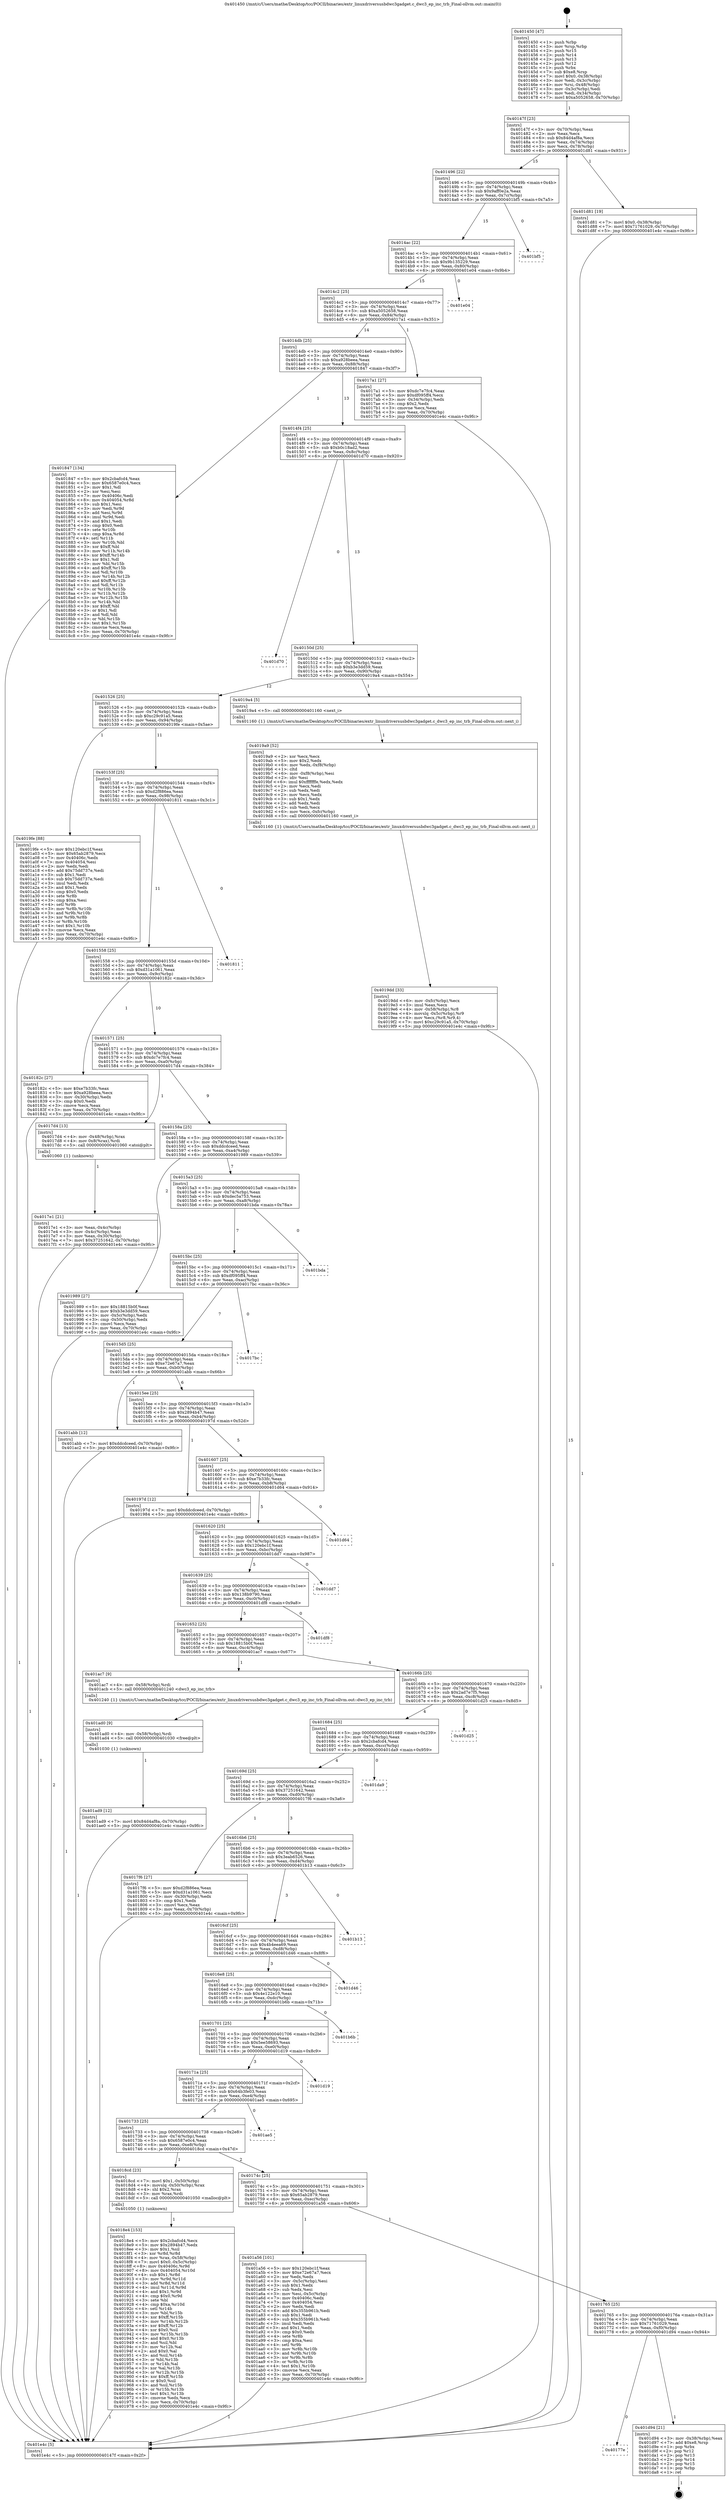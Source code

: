 digraph "0x401450" {
  label = "0x401450 (/mnt/c/Users/mathe/Desktop/tcc/POCII/binaries/extr_linuxdriversusbdwc3gadget.c_dwc3_ep_inc_trb_Final-ollvm.out::main(0))"
  labelloc = "t"
  node[shape=record]

  Entry [label="",width=0.3,height=0.3,shape=circle,fillcolor=black,style=filled]
  "0x40147f" [label="{
     0x40147f [23]\l
     | [instrs]\l
     &nbsp;&nbsp;0x40147f \<+3\>: mov -0x70(%rbp),%eax\l
     &nbsp;&nbsp;0x401482 \<+2\>: mov %eax,%ecx\l
     &nbsp;&nbsp;0x401484 \<+6\>: sub $0x84d4af8a,%ecx\l
     &nbsp;&nbsp;0x40148a \<+3\>: mov %eax,-0x74(%rbp)\l
     &nbsp;&nbsp;0x40148d \<+3\>: mov %ecx,-0x78(%rbp)\l
     &nbsp;&nbsp;0x401490 \<+6\>: je 0000000000401d81 \<main+0x931\>\l
  }"]
  "0x401d81" [label="{
     0x401d81 [19]\l
     | [instrs]\l
     &nbsp;&nbsp;0x401d81 \<+7\>: movl $0x0,-0x38(%rbp)\l
     &nbsp;&nbsp;0x401d88 \<+7\>: movl $0x71761029,-0x70(%rbp)\l
     &nbsp;&nbsp;0x401d8f \<+5\>: jmp 0000000000401e4c \<main+0x9fc\>\l
  }"]
  "0x401496" [label="{
     0x401496 [22]\l
     | [instrs]\l
     &nbsp;&nbsp;0x401496 \<+5\>: jmp 000000000040149b \<main+0x4b\>\l
     &nbsp;&nbsp;0x40149b \<+3\>: mov -0x74(%rbp),%eax\l
     &nbsp;&nbsp;0x40149e \<+5\>: sub $0x9aff0e2a,%eax\l
     &nbsp;&nbsp;0x4014a3 \<+3\>: mov %eax,-0x7c(%rbp)\l
     &nbsp;&nbsp;0x4014a6 \<+6\>: je 0000000000401bf5 \<main+0x7a5\>\l
  }"]
  Exit [label="",width=0.3,height=0.3,shape=circle,fillcolor=black,style=filled,peripheries=2]
  "0x401bf5" [label="{
     0x401bf5\l
  }", style=dashed]
  "0x4014ac" [label="{
     0x4014ac [22]\l
     | [instrs]\l
     &nbsp;&nbsp;0x4014ac \<+5\>: jmp 00000000004014b1 \<main+0x61\>\l
     &nbsp;&nbsp;0x4014b1 \<+3\>: mov -0x74(%rbp),%eax\l
     &nbsp;&nbsp;0x4014b4 \<+5\>: sub $0x9b135229,%eax\l
     &nbsp;&nbsp;0x4014b9 \<+3\>: mov %eax,-0x80(%rbp)\l
     &nbsp;&nbsp;0x4014bc \<+6\>: je 0000000000401e04 \<main+0x9b4\>\l
  }"]
  "0x40177e" [label="{
     0x40177e\l
  }", style=dashed]
  "0x401e04" [label="{
     0x401e04\l
  }", style=dashed]
  "0x4014c2" [label="{
     0x4014c2 [25]\l
     | [instrs]\l
     &nbsp;&nbsp;0x4014c2 \<+5\>: jmp 00000000004014c7 \<main+0x77\>\l
     &nbsp;&nbsp;0x4014c7 \<+3\>: mov -0x74(%rbp),%eax\l
     &nbsp;&nbsp;0x4014ca \<+5\>: sub $0xa5052658,%eax\l
     &nbsp;&nbsp;0x4014cf \<+6\>: mov %eax,-0x84(%rbp)\l
     &nbsp;&nbsp;0x4014d5 \<+6\>: je 00000000004017a1 \<main+0x351\>\l
  }"]
  "0x401d94" [label="{
     0x401d94 [21]\l
     | [instrs]\l
     &nbsp;&nbsp;0x401d94 \<+3\>: mov -0x38(%rbp),%eax\l
     &nbsp;&nbsp;0x401d97 \<+7\>: add $0xe8,%rsp\l
     &nbsp;&nbsp;0x401d9e \<+1\>: pop %rbx\l
     &nbsp;&nbsp;0x401d9f \<+2\>: pop %r12\l
     &nbsp;&nbsp;0x401da1 \<+2\>: pop %r13\l
     &nbsp;&nbsp;0x401da3 \<+2\>: pop %r14\l
     &nbsp;&nbsp;0x401da5 \<+2\>: pop %r15\l
     &nbsp;&nbsp;0x401da7 \<+1\>: pop %rbp\l
     &nbsp;&nbsp;0x401da8 \<+1\>: ret\l
  }"]
  "0x4017a1" [label="{
     0x4017a1 [27]\l
     | [instrs]\l
     &nbsp;&nbsp;0x4017a1 \<+5\>: mov $0xdc7e7fc4,%eax\l
     &nbsp;&nbsp;0x4017a6 \<+5\>: mov $0xdf095ff4,%ecx\l
     &nbsp;&nbsp;0x4017ab \<+3\>: mov -0x34(%rbp),%edx\l
     &nbsp;&nbsp;0x4017ae \<+3\>: cmp $0x2,%edx\l
     &nbsp;&nbsp;0x4017b1 \<+3\>: cmovne %ecx,%eax\l
     &nbsp;&nbsp;0x4017b4 \<+3\>: mov %eax,-0x70(%rbp)\l
     &nbsp;&nbsp;0x4017b7 \<+5\>: jmp 0000000000401e4c \<main+0x9fc\>\l
  }"]
  "0x4014db" [label="{
     0x4014db [25]\l
     | [instrs]\l
     &nbsp;&nbsp;0x4014db \<+5\>: jmp 00000000004014e0 \<main+0x90\>\l
     &nbsp;&nbsp;0x4014e0 \<+3\>: mov -0x74(%rbp),%eax\l
     &nbsp;&nbsp;0x4014e3 \<+5\>: sub $0xa928beea,%eax\l
     &nbsp;&nbsp;0x4014e8 \<+6\>: mov %eax,-0x88(%rbp)\l
     &nbsp;&nbsp;0x4014ee \<+6\>: je 0000000000401847 \<main+0x3f7\>\l
  }"]
  "0x401e4c" [label="{
     0x401e4c [5]\l
     | [instrs]\l
     &nbsp;&nbsp;0x401e4c \<+5\>: jmp 000000000040147f \<main+0x2f\>\l
  }"]
  "0x401450" [label="{
     0x401450 [47]\l
     | [instrs]\l
     &nbsp;&nbsp;0x401450 \<+1\>: push %rbp\l
     &nbsp;&nbsp;0x401451 \<+3\>: mov %rsp,%rbp\l
     &nbsp;&nbsp;0x401454 \<+2\>: push %r15\l
     &nbsp;&nbsp;0x401456 \<+2\>: push %r14\l
     &nbsp;&nbsp;0x401458 \<+2\>: push %r13\l
     &nbsp;&nbsp;0x40145a \<+2\>: push %r12\l
     &nbsp;&nbsp;0x40145c \<+1\>: push %rbx\l
     &nbsp;&nbsp;0x40145d \<+7\>: sub $0xe8,%rsp\l
     &nbsp;&nbsp;0x401464 \<+7\>: movl $0x0,-0x38(%rbp)\l
     &nbsp;&nbsp;0x40146b \<+3\>: mov %edi,-0x3c(%rbp)\l
     &nbsp;&nbsp;0x40146e \<+4\>: mov %rsi,-0x48(%rbp)\l
     &nbsp;&nbsp;0x401472 \<+3\>: mov -0x3c(%rbp),%edi\l
     &nbsp;&nbsp;0x401475 \<+3\>: mov %edi,-0x34(%rbp)\l
     &nbsp;&nbsp;0x401478 \<+7\>: movl $0xa5052658,-0x70(%rbp)\l
  }"]
  "0x401ad9" [label="{
     0x401ad9 [12]\l
     | [instrs]\l
     &nbsp;&nbsp;0x401ad9 \<+7\>: movl $0x84d4af8a,-0x70(%rbp)\l
     &nbsp;&nbsp;0x401ae0 \<+5\>: jmp 0000000000401e4c \<main+0x9fc\>\l
  }"]
  "0x401847" [label="{
     0x401847 [134]\l
     | [instrs]\l
     &nbsp;&nbsp;0x401847 \<+5\>: mov $0x2cbafcd4,%eax\l
     &nbsp;&nbsp;0x40184c \<+5\>: mov $0x6587e0c4,%ecx\l
     &nbsp;&nbsp;0x401851 \<+2\>: mov $0x1,%dl\l
     &nbsp;&nbsp;0x401853 \<+2\>: xor %esi,%esi\l
     &nbsp;&nbsp;0x401855 \<+7\>: mov 0x40406c,%edi\l
     &nbsp;&nbsp;0x40185c \<+8\>: mov 0x404054,%r8d\l
     &nbsp;&nbsp;0x401864 \<+3\>: sub $0x1,%esi\l
     &nbsp;&nbsp;0x401867 \<+3\>: mov %edi,%r9d\l
     &nbsp;&nbsp;0x40186a \<+3\>: add %esi,%r9d\l
     &nbsp;&nbsp;0x40186d \<+4\>: imul %r9d,%edi\l
     &nbsp;&nbsp;0x401871 \<+3\>: and $0x1,%edi\l
     &nbsp;&nbsp;0x401874 \<+3\>: cmp $0x0,%edi\l
     &nbsp;&nbsp;0x401877 \<+4\>: sete %r10b\l
     &nbsp;&nbsp;0x40187b \<+4\>: cmp $0xa,%r8d\l
     &nbsp;&nbsp;0x40187f \<+4\>: setl %r11b\l
     &nbsp;&nbsp;0x401883 \<+3\>: mov %r10b,%bl\l
     &nbsp;&nbsp;0x401886 \<+3\>: xor $0xff,%bl\l
     &nbsp;&nbsp;0x401889 \<+3\>: mov %r11b,%r14b\l
     &nbsp;&nbsp;0x40188c \<+4\>: xor $0xff,%r14b\l
     &nbsp;&nbsp;0x401890 \<+3\>: xor $0x1,%dl\l
     &nbsp;&nbsp;0x401893 \<+3\>: mov %bl,%r15b\l
     &nbsp;&nbsp;0x401896 \<+4\>: and $0xff,%r15b\l
     &nbsp;&nbsp;0x40189a \<+3\>: and %dl,%r10b\l
     &nbsp;&nbsp;0x40189d \<+3\>: mov %r14b,%r12b\l
     &nbsp;&nbsp;0x4018a0 \<+4\>: and $0xff,%r12b\l
     &nbsp;&nbsp;0x4018a4 \<+3\>: and %dl,%r11b\l
     &nbsp;&nbsp;0x4018a7 \<+3\>: or %r10b,%r15b\l
     &nbsp;&nbsp;0x4018aa \<+3\>: or %r11b,%r12b\l
     &nbsp;&nbsp;0x4018ad \<+3\>: xor %r12b,%r15b\l
     &nbsp;&nbsp;0x4018b0 \<+3\>: or %r14b,%bl\l
     &nbsp;&nbsp;0x4018b3 \<+3\>: xor $0xff,%bl\l
     &nbsp;&nbsp;0x4018b6 \<+3\>: or $0x1,%dl\l
     &nbsp;&nbsp;0x4018b9 \<+2\>: and %dl,%bl\l
     &nbsp;&nbsp;0x4018bb \<+3\>: or %bl,%r15b\l
     &nbsp;&nbsp;0x4018be \<+4\>: test $0x1,%r15b\l
     &nbsp;&nbsp;0x4018c2 \<+3\>: cmovne %ecx,%eax\l
     &nbsp;&nbsp;0x4018c5 \<+3\>: mov %eax,-0x70(%rbp)\l
     &nbsp;&nbsp;0x4018c8 \<+5\>: jmp 0000000000401e4c \<main+0x9fc\>\l
  }"]
  "0x4014f4" [label="{
     0x4014f4 [25]\l
     | [instrs]\l
     &nbsp;&nbsp;0x4014f4 \<+5\>: jmp 00000000004014f9 \<main+0xa9\>\l
     &nbsp;&nbsp;0x4014f9 \<+3\>: mov -0x74(%rbp),%eax\l
     &nbsp;&nbsp;0x4014fc \<+5\>: sub $0xb0c18ad2,%eax\l
     &nbsp;&nbsp;0x401501 \<+6\>: mov %eax,-0x8c(%rbp)\l
     &nbsp;&nbsp;0x401507 \<+6\>: je 0000000000401d70 \<main+0x920\>\l
  }"]
  "0x401ad0" [label="{
     0x401ad0 [9]\l
     | [instrs]\l
     &nbsp;&nbsp;0x401ad0 \<+4\>: mov -0x58(%rbp),%rdi\l
     &nbsp;&nbsp;0x401ad4 \<+5\>: call 0000000000401030 \<free@plt\>\l
     | [calls]\l
     &nbsp;&nbsp;0x401030 \{1\} (unknown)\l
  }"]
  "0x401d70" [label="{
     0x401d70\l
  }", style=dashed]
  "0x40150d" [label="{
     0x40150d [25]\l
     | [instrs]\l
     &nbsp;&nbsp;0x40150d \<+5\>: jmp 0000000000401512 \<main+0xc2\>\l
     &nbsp;&nbsp;0x401512 \<+3\>: mov -0x74(%rbp),%eax\l
     &nbsp;&nbsp;0x401515 \<+5\>: sub $0xb3e3dd59,%eax\l
     &nbsp;&nbsp;0x40151a \<+6\>: mov %eax,-0x90(%rbp)\l
     &nbsp;&nbsp;0x401520 \<+6\>: je 00000000004019a4 \<main+0x554\>\l
  }"]
  "0x401765" [label="{
     0x401765 [25]\l
     | [instrs]\l
     &nbsp;&nbsp;0x401765 \<+5\>: jmp 000000000040176a \<main+0x31a\>\l
     &nbsp;&nbsp;0x40176a \<+3\>: mov -0x74(%rbp),%eax\l
     &nbsp;&nbsp;0x40176d \<+5\>: sub $0x71761029,%eax\l
     &nbsp;&nbsp;0x401772 \<+6\>: mov %eax,-0xf0(%rbp)\l
     &nbsp;&nbsp;0x401778 \<+6\>: je 0000000000401d94 \<main+0x944\>\l
  }"]
  "0x4019a4" [label="{
     0x4019a4 [5]\l
     | [instrs]\l
     &nbsp;&nbsp;0x4019a4 \<+5\>: call 0000000000401160 \<next_i\>\l
     | [calls]\l
     &nbsp;&nbsp;0x401160 \{1\} (/mnt/c/Users/mathe/Desktop/tcc/POCII/binaries/extr_linuxdriversusbdwc3gadget.c_dwc3_ep_inc_trb_Final-ollvm.out::next_i)\l
  }"]
  "0x401526" [label="{
     0x401526 [25]\l
     | [instrs]\l
     &nbsp;&nbsp;0x401526 \<+5\>: jmp 000000000040152b \<main+0xdb\>\l
     &nbsp;&nbsp;0x40152b \<+3\>: mov -0x74(%rbp),%eax\l
     &nbsp;&nbsp;0x40152e \<+5\>: sub $0xc29c91a5,%eax\l
     &nbsp;&nbsp;0x401533 \<+6\>: mov %eax,-0x94(%rbp)\l
     &nbsp;&nbsp;0x401539 \<+6\>: je 00000000004019fe \<main+0x5ae\>\l
  }"]
  "0x401a56" [label="{
     0x401a56 [101]\l
     | [instrs]\l
     &nbsp;&nbsp;0x401a56 \<+5\>: mov $0x120ebc1f,%eax\l
     &nbsp;&nbsp;0x401a5b \<+5\>: mov $0xe72e67a7,%ecx\l
     &nbsp;&nbsp;0x401a60 \<+2\>: xor %edx,%edx\l
     &nbsp;&nbsp;0x401a62 \<+3\>: mov -0x5c(%rbp),%esi\l
     &nbsp;&nbsp;0x401a65 \<+3\>: sub $0x1,%edx\l
     &nbsp;&nbsp;0x401a68 \<+2\>: sub %edx,%esi\l
     &nbsp;&nbsp;0x401a6a \<+3\>: mov %esi,-0x5c(%rbp)\l
     &nbsp;&nbsp;0x401a6d \<+7\>: mov 0x40406c,%edx\l
     &nbsp;&nbsp;0x401a74 \<+7\>: mov 0x404054,%esi\l
     &nbsp;&nbsp;0x401a7b \<+2\>: mov %edx,%edi\l
     &nbsp;&nbsp;0x401a7d \<+6\>: add $0x355b961b,%edi\l
     &nbsp;&nbsp;0x401a83 \<+3\>: sub $0x1,%edi\l
     &nbsp;&nbsp;0x401a86 \<+6\>: sub $0x355b961b,%edi\l
     &nbsp;&nbsp;0x401a8c \<+3\>: imul %edi,%edx\l
     &nbsp;&nbsp;0x401a8f \<+3\>: and $0x1,%edx\l
     &nbsp;&nbsp;0x401a92 \<+3\>: cmp $0x0,%edx\l
     &nbsp;&nbsp;0x401a95 \<+4\>: sete %r8b\l
     &nbsp;&nbsp;0x401a99 \<+3\>: cmp $0xa,%esi\l
     &nbsp;&nbsp;0x401a9c \<+4\>: setl %r9b\l
     &nbsp;&nbsp;0x401aa0 \<+3\>: mov %r8b,%r10b\l
     &nbsp;&nbsp;0x401aa3 \<+3\>: and %r9b,%r10b\l
     &nbsp;&nbsp;0x401aa6 \<+3\>: xor %r9b,%r8b\l
     &nbsp;&nbsp;0x401aa9 \<+3\>: or %r8b,%r10b\l
     &nbsp;&nbsp;0x401aac \<+4\>: test $0x1,%r10b\l
     &nbsp;&nbsp;0x401ab0 \<+3\>: cmovne %ecx,%eax\l
     &nbsp;&nbsp;0x401ab3 \<+3\>: mov %eax,-0x70(%rbp)\l
     &nbsp;&nbsp;0x401ab6 \<+5\>: jmp 0000000000401e4c \<main+0x9fc\>\l
  }"]
  "0x4019fe" [label="{
     0x4019fe [88]\l
     | [instrs]\l
     &nbsp;&nbsp;0x4019fe \<+5\>: mov $0x120ebc1f,%eax\l
     &nbsp;&nbsp;0x401a03 \<+5\>: mov $0x65ab2879,%ecx\l
     &nbsp;&nbsp;0x401a08 \<+7\>: mov 0x40406c,%edx\l
     &nbsp;&nbsp;0x401a0f \<+7\>: mov 0x404054,%esi\l
     &nbsp;&nbsp;0x401a16 \<+2\>: mov %edx,%edi\l
     &nbsp;&nbsp;0x401a18 \<+6\>: add $0x75dd737e,%edi\l
     &nbsp;&nbsp;0x401a1e \<+3\>: sub $0x1,%edi\l
     &nbsp;&nbsp;0x401a21 \<+6\>: sub $0x75dd737e,%edi\l
     &nbsp;&nbsp;0x401a27 \<+3\>: imul %edi,%edx\l
     &nbsp;&nbsp;0x401a2a \<+3\>: and $0x1,%edx\l
     &nbsp;&nbsp;0x401a2d \<+3\>: cmp $0x0,%edx\l
     &nbsp;&nbsp;0x401a30 \<+4\>: sete %r8b\l
     &nbsp;&nbsp;0x401a34 \<+3\>: cmp $0xa,%esi\l
     &nbsp;&nbsp;0x401a37 \<+4\>: setl %r9b\l
     &nbsp;&nbsp;0x401a3b \<+3\>: mov %r8b,%r10b\l
     &nbsp;&nbsp;0x401a3e \<+3\>: and %r9b,%r10b\l
     &nbsp;&nbsp;0x401a41 \<+3\>: xor %r9b,%r8b\l
     &nbsp;&nbsp;0x401a44 \<+3\>: or %r8b,%r10b\l
     &nbsp;&nbsp;0x401a47 \<+4\>: test $0x1,%r10b\l
     &nbsp;&nbsp;0x401a4b \<+3\>: cmovne %ecx,%eax\l
     &nbsp;&nbsp;0x401a4e \<+3\>: mov %eax,-0x70(%rbp)\l
     &nbsp;&nbsp;0x401a51 \<+5\>: jmp 0000000000401e4c \<main+0x9fc\>\l
  }"]
  "0x40153f" [label="{
     0x40153f [25]\l
     | [instrs]\l
     &nbsp;&nbsp;0x40153f \<+5\>: jmp 0000000000401544 \<main+0xf4\>\l
     &nbsp;&nbsp;0x401544 \<+3\>: mov -0x74(%rbp),%eax\l
     &nbsp;&nbsp;0x401547 \<+5\>: sub $0xd2f886ea,%eax\l
     &nbsp;&nbsp;0x40154c \<+6\>: mov %eax,-0x98(%rbp)\l
     &nbsp;&nbsp;0x401552 \<+6\>: je 0000000000401811 \<main+0x3c1\>\l
  }"]
  "0x4019dd" [label="{
     0x4019dd [33]\l
     | [instrs]\l
     &nbsp;&nbsp;0x4019dd \<+6\>: mov -0xfc(%rbp),%ecx\l
     &nbsp;&nbsp;0x4019e3 \<+3\>: imul %eax,%ecx\l
     &nbsp;&nbsp;0x4019e6 \<+4\>: mov -0x58(%rbp),%r8\l
     &nbsp;&nbsp;0x4019ea \<+4\>: movslq -0x5c(%rbp),%r9\l
     &nbsp;&nbsp;0x4019ee \<+4\>: mov %ecx,(%r8,%r9,4)\l
     &nbsp;&nbsp;0x4019f2 \<+7\>: movl $0xc29c91a5,-0x70(%rbp)\l
     &nbsp;&nbsp;0x4019f9 \<+5\>: jmp 0000000000401e4c \<main+0x9fc\>\l
  }"]
  "0x401811" [label="{
     0x401811\l
  }", style=dashed]
  "0x401558" [label="{
     0x401558 [25]\l
     | [instrs]\l
     &nbsp;&nbsp;0x401558 \<+5\>: jmp 000000000040155d \<main+0x10d\>\l
     &nbsp;&nbsp;0x40155d \<+3\>: mov -0x74(%rbp),%eax\l
     &nbsp;&nbsp;0x401560 \<+5\>: sub $0xd31a1061,%eax\l
     &nbsp;&nbsp;0x401565 \<+6\>: mov %eax,-0x9c(%rbp)\l
     &nbsp;&nbsp;0x40156b \<+6\>: je 000000000040182c \<main+0x3dc\>\l
  }"]
  "0x4019a9" [label="{
     0x4019a9 [52]\l
     | [instrs]\l
     &nbsp;&nbsp;0x4019a9 \<+2\>: xor %ecx,%ecx\l
     &nbsp;&nbsp;0x4019ab \<+5\>: mov $0x2,%edx\l
     &nbsp;&nbsp;0x4019b0 \<+6\>: mov %edx,-0xf8(%rbp)\l
     &nbsp;&nbsp;0x4019b6 \<+1\>: cltd\l
     &nbsp;&nbsp;0x4019b7 \<+6\>: mov -0xf8(%rbp),%esi\l
     &nbsp;&nbsp;0x4019bd \<+2\>: idiv %esi\l
     &nbsp;&nbsp;0x4019bf \<+6\>: imul $0xfffffffe,%edx,%edx\l
     &nbsp;&nbsp;0x4019c5 \<+2\>: mov %ecx,%edi\l
     &nbsp;&nbsp;0x4019c7 \<+2\>: sub %edx,%edi\l
     &nbsp;&nbsp;0x4019c9 \<+2\>: mov %ecx,%edx\l
     &nbsp;&nbsp;0x4019cb \<+3\>: sub $0x1,%edx\l
     &nbsp;&nbsp;0x4019ce \<+2\>: add %edx,%edi\l
     &nbsp;&nbsp;0x4019d0 \<+2\>: sub %edi,%ecx\l
     &nbsp;&nbsp;0x4019d2 \<+6\>: mov %ecx,-0xfc(%rbp)\l
     &nbsp;&nbsp;0x4019d8 \<+5\>: call 0000000000401160 \<next_i\>\l
     | [calls]\l
     &nbsp;&nbsp;0x401160 \{1\} (/mnt/c/Users/mathe/Desktop/tcc/POCII/binaries/extr_linuxdriversusbdwc3gadget.c_dwc3_ep_inc_trb_Final-ollvm.out::next_i)\l
  }"]
  "0x40182c" [label="{
     0x40182c [27]\l
     | [instrs]\l
     &nbsp;&nbsp;0x40182c \<+5\>: mov $0xe7b33fc,%eax\l
     &nbsp;&nbsp;0x401831 \<+5\>: mov $0xa928beea,%ecx\l
     &nbsp;&nbsp;0x401836 \<+3\>: mov -0x30(%rbp),%edx\l
     &nbsp;&nbsp;0x401839 \<+3\>: cmp $0x0,%edx\l
     &nbsp;&nbsp;0x40183c \<+3\>: cmove %ecx,%eax\l
     &nbsp;&nbsp;0x40183f \<+3\>: mov %eax,-0x70(%rbp)\l
     &nbsp;&nbsp;0x401842 \<+5\>: jmp 0000000000401e4c \<main+0x9fc\>\l
  }"]
  "0x401571" [label="{
     0x401571 [25]\l
     | [instrs]\l
     &nbsp;&nbsp;0x401571 \<+5\>: jmp 0000000000401576 \<main+0x126\>\l
     &nbsp;&nbsp;0x401576 \<+3\>: mov -0x74(%rbp),%eax\l
     &nbsp;&nbsp;0x401579 \<+5\>: sub $0xdc7e7fc4,%eax\l
     &nbsp;&nbsp;0x40157e \<+6\>: mov %eax,-0xa0(%rbp)\l
     &nbsp;&nbsp;0x401584 \<+6\>: je 00000000004017d4 \<main+0x384\>\l
  }"]
  "0x4018e4" [label="{
     0x4018e4 [153]\l
     | [instrs]\l
     &nbsp;&nbsp;0x4018e4 \<+5\>: mov $0x2cbafcd4,%ecx\l
     &nbsp;&nbsp;0x4018e9 \<+5\>: mov $0x2894b47,%edx\l
     &nbsp;&nbsp;0x4018ee \<+3\>: mov $0x1,%sil\l
     &nbsp;&nbsp;0x4018f1 \<+3\>: xor %r8d,%r8d\l
     &nbsp;&nbsp;0x4018f4 \<+4\>: mov %rax,-0x58(%rbp)\l
     &nbsp;&nbsp;0x4018f8 \<+7\>: movl $0x0,-0x5c(%rbp)\l
     &nbsp;&nbsp;0x4018ff \<+8\>: mov 0x40406c,%r9d\l
     &nbsp;&nbsp;0x401907 \<+8\>: mov 0x404054,%r10d\l
     &nbsp;&nbsp;0x40190f \<+4\>: sub $0x1,%r8d\l
     &nbsp;&nbsp;0x401913 \<+3\>: mov %r9d,%r11d\l
     &nbsp;&nbsp;0x401916 \<+3\>: add %r8d,%r11d\l
     &nbsp;&nbsp;0x401919 \<+4\>: imul %r11d,%r9d\l
     &nbsp;&nbsp;0x40191d \<+4\>: and $0x1,%r9d\l
     &nbsp;&nbsp;0x401921 \<+4\>: cmp $0x0,%r9d\l
     &nbsp;&nbsp;0x401925 \<+3\>: sete %bl\l
     &nbsp;&nbsp;0x401928 \<+4\>: cmp $0xa,%r10d\l
     &nbsp;&nbsp;0x40192c \<+4\>: setl %r14b\l
     &nbsp;&nbsp;0x401930 \<+3\>: mov %bl,%r15b\l
     &nbsp;&nbsp;0x401933 \<+4\>: xor $0xff,%r15b\l
     &nbsp;&nbsp;0x401937 \<+3\>: mov %r14b,%r12b\l
     &nbsp;&nbsp;0x40193a \<+4\>: xor $0xff,%r12b\l
     &nbsp;&nbsp;0x40193e \<+4\>: xor $0x0,%sil\l
     &nbsp;&nbsp;0x401942 \<+3\>: mov %r15b,%r13b\l
     &nbsp;&nbsp;0x401945 \<+4\>: and $0x0,%r13b\l
     &nbsp;&nbsp;0x401949 \<+3\>: and %sil,%bl\l
     &nbsp;&nbsp;0x40194c \<+3\>: mov %r12b,%al\l
     &nbsp;&nbsp;0x40194f \<+2\>: and $0x0,%al\l
     &nbsp;&nbsp;0x401951 \<+3\>: and %sil,%r14b\l
     &nbsp;&nbsp;0x401954 \<+3\>: or %bl,%r13b\l
     &nbsp;&nbsp;0x401957 \<+3\>: or %r14b,%al\l
     &nbsp;&nbsp;0x40195a \<+3\>: xor %al,%r13b\l
     &nbsp;&nbsp;0x40195d \<+3\>: or %r12b,%r15b\l
     &nbsp;&nbsp;0x401960 \<+4\>: xor $0xff,%r15b\l
     &nbsp;&nbsp;0x401964 \<+4\>: or $0x0,%sil\l
     &nbsp;&nbsp;0x401968 \<+3\>: and %sil,%r15b\l
     &nbsp;&nbsp;0x40196b \<+3\>: or %r15b,%r13b\l
     &nbsp;&nbsp;0x40196e \<+4\>: test $0x1,%r13b\l
     &nbsp;&nbsp;0x401972 \<+3\>: cmovne %edx,%ecx\l
     &nbsp;&nbsp;0x401975 \<+3\>: mov %ecx,-0x70(%rbp)\l
     &nbsp;&nbsp;0x401978 \<+5\>: jmp 0000000000401e4c \<main+0x9fc\>\l
  }"]
  "0x4017d4" [label="{
     0x4017d4 [13]\l
     | [instrs]\l
     &nbsp;&nbsp;0x4017d4 \<+4\>: mov -0x48(%rbp),%rax\l
     &nbsp;&nbsp;0x4017d8 \<+4\>: mov 0x8(%rax),%rdi\l
     &nbsp;&nbsp;0x4017dc \<+5\>: call 0000000000401060 \<atoi@plt\>\l
     | [calls]\l
     &nbsp;&nbsp;0x401060 \{1\} (unknown)\l
  }"]
  "0x40158a" [label="{
     0x40158a [25]\l
     | [instrs]\l
     &nbsp;&nbsp;0x40158a \<+5\>: jmp 000000000040158f \<main+0x13f\>\l
     &nbsp;&nbsp;0x40158f \<+3\>: mov -0x74(%rbp),%eax\l
     &nbsp;&nbsp;0x401592 \<+5\>: sub $0xddcdceed,%eax\l
     &nbsp;&nbsp;0x401597 \<+6\>: mov %eax,-0xa4(%rbp)\l
     &nbsp;&nbsp;0x40159d \<+6\>: je 0000000000401989 \<main+0x539\>\l
  }"]
  "0x4017e1" [label="{
     0x4017e1 [21]\l
     | [instrs]\l
     &nbsp;&nbsp;0x4017e1 \<+3\>: mov %eax,-0x4c(%rbp)\l
     &nbsp;&nbsp;0x4017e4 \<+3\>: mov -0x4c(%rbp),%eax\l
     &nbsp;&nbsp;0x4017e7 \<+3\>: mov %eax,-0x30(%rbp)\l
     &nbsp;&nbsp;0x4017ea \<+7\>: movl $0x37251642,-0x70(%rbp)\l
     &nbsp;&nbsp;0x4017f1 \<+5\>: jmp 0000000000401e4c \<main+0x9fc\>\l
  }"]
  "0x40174c" [label="{
     0x40174c [25]\l
     | [instrs]\l
     &nbsp;&nbsp;0x40174c \<+5\>: jmp 0000000000401751 \<main+0x301\>\l
     &nbsp;&nbsp;0x401751 \<+3\>: mov -0x74(%rbp),%eax\l
     &nbsp;&nbsp;0x401754 \<+5\>: sub $0x65ab2879,%eax\l
     &nbsp;&nbsp;0x401759 \<+6\>: mov %eax,-0xec(%rbp)\l
     &nbsp;&nbsp;0x40175f \<+6\>: je 0000000000401a56 \<main+0x606\>\l
  }"]
  "0x401989" [label="{
     0x401989 [27]\l
     | [instrs]\l
     &nbsp;&nbsp;0x401989 \<+5\>: mov $0x18815b0f,%eax\l
     &nbsp;&nbsp;0x40198e \<+5\>: mov $0xb3e3dd59,%ecx\l
     &nbsp;&nbsp;0x401993 \<+3\>: mov -0x5c(%rbp),%edx\l
     &nbsp;&nbsp;0x401996 \<+3\>: cmp -0x50(%rbp),%edx\l
     &nbsp;&nbsp;0x401999 \<+3\>: cmovl %ecx,%eax\l
     &nbsp;&nbsp;0x40199c \<+3\>: mov %eax,-0x70(%rbp)\l
     &nbsp;&nbsp;0x40199f \<+5\>: jmp 0000000000401e4c \<main+0x9fc\>\l
  }"]
  "0x4015a3" [label="{
     0x4015a3 [25]\l
     | [instrs]\l
     &nbsp;&nbsp;0x4015a3 \<+5\>: jmp 00000000004015a8 \<main+0x158\>\l
     &nbsp;&nbsp;0x4015a8 \<+3\>: mov -0x74(%rbp),%eax\l
     &nbsp;&nbsp;0x4015ab \<+5\>: sub $0xdec5a753,%eax\l
     &nbsp;&nbsp;0x4015b0 \<+6\>: mov %eax,-0xa8(%rbp)\l
     &nbsp;&nbsp;0x4015b6 \<+6\>: je 0000000000401bda \<main+0x78a\>\l
  }"]
  "0x4018cd" [label="{
     0x4018cd [23]\l
     | [instrs]\l
     &nbsp;&nbsp;0x4018cd \<+7\>: movl $0x1,-0x50(%rbp)\l
     &nbsp;&nbsp;0x4018d4 \<+4\>: movslq -0x50(%rbp),%rax\l
     &nbsp;&nbsp;0x4018d8 \<+4\>: shl $0x2,%rax\l
     &nbsp;&nbsp;0x4018dc \<+3\>: mov %rax,%rdi\l
     &nbsp;&nbsp;0x4018df \<+5\>: call 0000000000401050 \<malloc@plt\>\l
     | [calls]\l
     &nbsp;&nbsp;0x401050 \{1\} (unknown)\l
  }"]
  "0x401bda" [label="{
     0x401bda\l
  }", style=dashed]
  "0x4015bc" [label="{
     0x4015bc [25]\l
     | [instrs]\l
     &nbsp;&nbsp;0x4015bc \<+5\>: jmp 00000000004015c1 \<main+0x171\>\l
     &nbsp;&nbsp;0x4015c1 \<+3\>: mov -0x74(%rbp),%eax\l
     &nbsp;&nbsp;0x4015c4 \<+5\>: sub $0xdf095ff4,%eax\l
     &nbsp;&nbsp;0x4015c9 \<+6\>: mov %eax,-0xac(%rbp)\l
     &nbsp;&nbsp;0x4015cf \<+6\>: je 00000000004017bc \<main+0x36c\>\l
  }"]
  "0x401733" [label="{
     0x401733 [25]\l
     | [instrs]\l
     &nbsp;&nbsp;0x401733 \<+5\>: jmp 0000000000401738 \<main+0x2e8\>\l
     &nbsp;&nbsp;0x401738 \<+3\>: mov -0x74(%rbp),%eax\l
     &nbsp;&nbsp;0x40173b \<+5\>: sub $0x6587e0c4,%eax\l
     &nbsp;&nbsp;0x401740 \<+6\>: mov %eax,-0xe8(%rbp)\l
     &nbsp;&nbsp;0x401746 \<+6\>: je 00000000004018cd \<main+0x47d\>\l
  }"]
  "0x4017bc" [label="{
     0x4017bc\l
  }", style=dashed]
  "0x4015d5" [label="{
     0x4015d5 [25]\l
     | [instrs]\l
     &nbsp;&nbsp;0x4015d5 \<+5\>: jmp 00000000004015da \<main+0x18a\>\l
     &nbsp;&nbsp;0x4015da \<+3\>: mov -0x74(%rbp),%eax\l
     &nbsp;&nbsp;0x4015dd \<+5\>: sub $0xe72e67a7,%eax\l
     &nbsp;&nbsp;0x4015e2 \<+6\>: mov %eax,-0xb0(%rbp)\l
     &nbsp;&nbsp;0x4015e8 \<+6\>: je 0000000000401abb \<main+0x66b\>\l
  }"]
  "0x401ae5" [label="{
     0x401ae5\l
  }", style=dashed]
  "0x401abb" [label="{
     0x401abb [12]\l
     | [instrs]\l
     &nbsp;&nbsp;0x401abb \<+7\>: movl $0xddcdceed,-0x70(%rbp)\l
     &nbsp;&nbsp;0x401ac2 \<+5\>: jmp 0000000000401e4c \<main+0x9fc\>\l
  }"]
  "0x4015ee" [label="{
     0x4015ee [25]\l
     | [instrs]\l
     &nbsp;&nbsp;0x4015ee \<+5\>: jmp 00000000004015f3 \<main+0x1a3\>\l
     &nbsp;&nbsp;0x4015f3 \<+3\>: mov -0x74(%rbp),%eax\l
     &nbsp;&nbsp;0x4015f6 \<+5\>: sub $0x2894b47,%eax\l
     &nbsp;&nbsp;0x4015fb \<+6\>: mov %eax,-0xb4(%rbp)\l
     &nbsp;&nbsp;0x401601 \<+6\>: je 000000000040197d \<main+0x52d\>\l
  }"]
  "0x40171a" [label="{
     0x40171a [25]\l
     | [instrs]\l
     &nbsp;&nbsp;0x40171a \<+5\>: jmp 000000000040171f \<main+0x2cf\>\l
     &nbsp;&nbsp;0x40171f \<+3\>: mov -0x74(%rbp),%eax\l
     &nbsp;&nbsp;0x401722 \<+5\>: sub $0x64b3fe03,%eax\l
     &nbsp;&nbsp;0x401727 \<+6\>: mov %eax,-0xe4(%rbp)\l
     &nbsp;&nbsp;0x40172d \<+6\>: je 0000000000401ae5 \<main+0x695\>\l
  }"]
  "0x40197d" [label="{
     0x40197d [12]\l
     | [instrs]\l
     &nbsp;&nbsp;0x40197d \<+7\>: movl $0xddcdceed,-0x70(%rbp)\l
     &nbsp;&nbsp;0x401984 \<+5\>: jmp 0000000000401e4c \<main+0x9fc\>\l
  }"]
  "0x401607" [label="{
     0x401607 [25]\l
     | [instrs]\l
     &nbsp;&nbsp;0x401607 \<+5\>: jmp 000000000040160c \<main+0x1bc\>\l
     &nbsp;&nbsp;0x40160c \<+3\>: mov -0x74(%rbp),%eax\l
     &nbsp;&nbsp;0x40160f \<+5\>: sub $0xe7b33fc,%eax\l
     &nbsp;&nbsp;0x401614 \<+6\>: mov %eax,-0xb8(%rbp)\l
     &nbsp;&nbsp;0x40161a \<+6\>: je 0000000000401d64 \<main+0x914\>\l
  }"]
  "0x401d19" [label="{
     0x401d19\l
  }", style=dashed]
  "0x401d64" [label="{
     0x401d64\l
  }", style=dashed]
  "0x401620" [label="{
     0x401620 [25]\l
     | [instrs]\l
     &nbsp;&nbsp;0x401620 \<+5\>: jmp 0000000000401625 \<main+0x1d5\>\l
     &nbsp;&nbsp;0x401625 \<+3\>: mov -0x74(%rbp),%eax\l
     &nbsp;&nbsp;0x401628 \<+5\>: sub $0x120ebc1f,%eax\l
     &nbsp;&nbsp;0x40162d \<+6\>: mov %eax,-0xbc(%rbp)\l
     &nbsp;&nbsp;0x401633 \<+6\>: je 0000000000401dd7 \<main+0x987\>\l
  }"]
  "0x401701" [label="{
     0x401701 [25]\l
     | [instrs]\l
     &nbsp;&nbsp;0x401701 \<+5\>: jmp 0000000000401706 \<main+0x2b6\>\l
     &nbsp;&nbsp;0x401706 \<+3\>: mov -0x74(%rbp),%eax\l
     &nbsp;&nbsp;0x401709 \<+5\>: sub $0x5ee58693,%eax\l
     &nbsp;&nbsp;0x40170e \<+6\>: mov %eax,-0xe0(%rbp)\l
     &nbsp;&nbsp;0x401714 \<+6\>: je 0000000000401d19 \<main+0x8c9\>\l
  }"]
  "0x401dd7" [label="{
     0x401dd7\l
  }", style=dashed]
  "0x401639" [label="{
     0x401639 [25]\l
     | [instrs]\l
     &nbsp;&nbsp;0x401639 \<+5\>: jmp 000000000040163e \<main+0x1ee\>\l
     &nbsp;&nbsp;0x40163e \<+3\>: mov -0x74(%rbp),%eax\l
     &nbsp;&nbsp;0x401641 \<+5\>: sub $0x138b9790,%eax\l
     &nbsp;&nbsp;0x401646 \<+6\>: mov %eax,-0xc0(%rbp)\l
     &nbsp;&nbsp;0x40164c \<+6\>: je 0000000000401df8 \<main+0x9a8\>\l
  }"]
  "0x401b6b" [label="{
     0x401b6b\l
  }", style=dashed]
  "0x401df8" [label="{
     0x401df8\l
  }", style=dashed]
  "0x401652" [label="{
     0x401652 [25]\l
     | [instrs]\l
     &nbsp;&nbsp;0x401652 \<+5\>: jmp 0000000000401657 \<main+0x207\>\l
     &nbsp;&nbsp;0x401657 \<+3\>: mov -0x74(%rbp),%eax\l
     &nbsp;&nbsp;0x40165a \<+5\>: sub $0x18815b0f,%eax\l
     &nbsp;&nbsp;0x40165f \<+6\>: mov %eax,-0xc4(%rbp)\l
     &nbsp;&nbsp;0x401665 \<+6\>: je 0000000000401ac7 \<main+0x677\>\l
  }"]
  "0x4016e8" [label="{
     0x4016e8 [25]\l
     | [instrs]\l
     &nbsp;&nbsp;0x4016e8 \<+5\>: jmp 00000000004016ed \<main+0x29d\>\l
     &nbsp;&nbsp;0x4016ed \<+3\>: mov -0x74(%rbp),%eax\l
     &nbsp;&nbsp;0x4016f0 \<+5\>: sub $0x4e122e10,%eax\l
     &nbsp;&nbsp;0x4016f5 \<+6\>: mov %eax,-0xdc(%rbp)\l
     &nbsp;&nbsp;0x4016fb \<+6\>: je 0000000000401b6b \<main+0x71b\>\l
  }"]
  "0x401ac7" [label="{
     0x401ac7 [9]\l
     | [instrs]\l
     &nbsp;&nbsp;0x401ac7 \<+4\>: mov -0x58(%rbp),%rdi\l
     &nbsp;&nbsp;0x401acb \<+5\>: call 0000000000401240 \<dwc3_ep_inc_trb\>\l
     | [calls]\l
     &nbsp;&nbsp;0x401240 \{1\} (/mnt/c/Users/mathe/Desktop/tcc/POCII/binaries/extr_linuxdriversusbdwc3gadget.c_dwc3_ep_inc_trb_Final-ollvm.out::dwc3_ep_inc_trb)\l
  }"]
  "0x40166b" [label="{
     0x40166b [25]\l
     | [instrs]\l
     &nbsp;&nbsp;0x40166b \<+5\>: jmp 0000000000401670 \<main+0x220\>\l
     &nbsp;&nbsp;0x401670 \<+3\>: mov -0x74(%rbp),%eax\l
     &nbsp;&nbsp;0x401673 \<+5\>: sub $0x2ad7e7f5,%eax\l
     &nbsp;&nbsp;0x401678 \<+6\>: mov %eax,-0xc8(%rbp)\l
     &nbsp;&nbsp;0x40167e \<+6\>: je 0000000000401d25 \<main+0x8d5\>\l
  }"]
  "0x401d46" [label="{
     0x401d46\l
  }", style=dashed]
  "0x401d25" [label="{
     0x401d25\l
  }", style=dashed]
  "0x401684" [label="{
     0x401684 [25]\l
     | [instrs]\l
     &nbsp;&nbsp;0x401684 \<+5\>: jmp 0000000000401689 \<main+0x239\>\l
     &nbsp;&nbsp;0x401689 \<+3\>: mov -0x74(%rbp),%eax\l
     &nbsp;&nbsp;0x40168c \<+5\>: sub $0x2cbafcd4,%eax\l
     &nbsp;&nbsp;0x401691 \<+6\>: mov %eax,-0xcc(%rbp)\l
     &nbsp;&nbsp;0x401697 \<+6\>: je 0000000000401da9 \<main+0x959\>\l
  }"]
  "0x4016cf" [label="{
     0x4016cf [25]\l
     | [instrs]\l
     &nbsp;&nbsp;0x4016cf \<+5\>: jmp 00000000004016d4 \<main+0x284\>\l
     &nbsp;&nbsp;0x4016d4 \<+3\>: mov -0x74(%rbp),%eax\l
     &nbsp;&nbsp;0x4016d7 \<+5\>: sub $0x4b4eea69,%eax\l
     &nbsp;&nbsp;0x4016dc \<+6\>: mov %eax,-0xd8(%rbp)\l
     &nbsp;&nbsp;0x4016e2 \<+6\>: je 0000000000401d46 \<main+0x8f6\>\l
  }"]
  "0x401da9" [label="{
     0x401da9\l
  }", style=dashed]
  "0x40169d" [label="{
     0x40169d [25]\l
     | [instrs]\l
     &nbsp;&nbsp;0x40169d \<+5\>: jmp 00000000004016a2 \<main+0x252\>\l
     &nbsp;&nbsp;0x4016a2 \<+3\>: mov -0x74(%rbp),%eax\l
     &nbsp;&nbsp;0x4016a5 \<+5\>: sub $0x37251642,%eax\l
     &nbsp;&nbsp;0x4016aa \<+6\>: mov %eax,-0xd0(%rbp)\l
     &nbsp;&nbsp;0x4016b0 \<+6\>: je 00000000004017f6 \<main+0x3a6\>\l
  }"]
  "0x401b13" [label="{
     0x401b13\l
  }", style=dashed]
  "0x4017f6" [label="{
     0x4017f6 [27]\l
     | [instrs]\l
     &nbsp;&nbsp;0x4017f6 \<+5\>: mov $0xd2f886ea,%eax\l
     &nbsp;&nbsp;0x4017fb \<+5\>: mov $0xd31a1061,%ecx\l
     &nbsp;&nbsp;0x401800 \<+3\>: mov -0x30(%rbp),%edx\l
     &nbsp;&nbsp;0x401803 \<+3\>: cmp $0x1,%edx\l
     &nbsp;&nbsp;0x401806 \<+3\>: cmovl %ecx,%eax\l
     &nbsp;&nbsp;0x401809 \<+3\>: mov %eax,-0x70(%rbp)\l
     &nbsp;&nbsp;0x40180c \<+5\>: jmp 0000000000401e4c \<main+0x9fc\>\l
  }"]
  "0x4016b6" [label="{
     0x4016b6 [25]\l
     | [instrs]\l
     &nbsp;&nbsp;0x4016b6 \<+5\>: jmp 00000000004016bb \<main+0x26b\>\l
     &nbsp;&nbsp;0x4016bb \<+3\>: mov -0x74(%rbp),%eax\l
     &nbsp;&nbsp;0x4016be \<+5\>: sub $0x3eab6526,%eax\l
     &nbsp;&nbsp;0x4016c3 \<+6\>: mov %eax,-0xd4(%rbp)\l
     &nbsp;&nbsp;0x4016c9 \<+6\>: je 0000000000401b13 \<main+0x6c3\>\l
  }"]
  Entry -> "0x401450" [label=" 1"]
  "0x40147f" -> "0x401d81" [label=" 1"]
  "0x40147f" -> "0x401496" [label=" 15"]
  "0x401d94" -> Exit [label=" 1"]
  "0x401496" -> "0x401bf5" [label=" 0"]
  "0x401496" -> "0x4014ac" [label=" 15"]
  "0x401765" -> "0x40177e" [label=" 0"]
  "0x4014ac" -> "0x401e04" [label=" 0"]
  "0x4014ac" -> "0x4014c2" [label=" 15"]
  "0x401765" -> "0x401d94" [label=" 1"]
  "0x4014c2" -> "0x4017a1" [label=" 1"]
  "0x4014c2" -> "0x4014db" [label=" 14"]
  "0x4017a1" -> "0x401e4c" [label=" 1"]
  "0x401450" -> "0x40147f" [label=" 1"]
  "0x401e4c" -> "0x40147f" [label=" 15"]
  "0x401d81" -> "0x401e4c" [label=" 1"]
  "0x4014db" -> "0x401847" [label=" 1"]
  "0x4014db" -> "0x4014f4" [label=" 13"]
  "0x401ad9" -> "0x401e4c" [label=" 1"]
  "0x4014f4" -> "0x401d70" [label=" 0"]
  "0x4014f4" -> "0x40150d" [label=" 13"]
  "0x401ad0" -> "0x401ad9" [label=" 1"]
  "0x40150d" -> "0x4019a4" [label=" 1"]
  "0x40150d" -> "0x401526" [label=" 12"]
  "0x401ac7" -> "0x401ad0" [label=" 1"]
  "0x401526" -> "0x4019fe" [label=" 1"]
  "0x401526" -> "0x40153f" [label=" 11"]
  "0x401abb" -> "0x401e4c" [label=" 1"]
  "0x40153f" -> "0x401811" [label=" 0"]
  "0x40153f" -> "0x401558" [label=" 11"]
  "0x40174c" -> "0x401765" [label=" 1"]
  "0x401558" -> "0x40182c" [label=" 1"]
  "0x401558" -> "0x401571" [label=" 10"]
  "0x40174c" -> "0x401a56" [label=" 1"]
  "0x401571" -> "0x4017d4" [label=" 1"]
  "0x401571" -> "0x40158a" [label=" 9"]
  "0x4017d4" -> "0x4017e1" [label=" 1"]
  "0x4017e1" -> "0x401e4c" [label=" 1"]
  "0x401a56" -> "0x401e4c" [label=" 1"]
  "0x40158a" -> "0x401989" [label=" 2"]
  "0x40158a" -> "0x4015a3" [label=" 7"]
  "0x4019fe" -> "0x401e4c" [label=" 1"]
  "0x4015a3" -> "0x401bda" [label=" 0"]
  "0x4015a3" -> "0x4015bc" [label=" 7"]
  "0x4019dd" -> "0x401e4c" [label=" 1"]
  "0x4015bc" -> "0x4017bc" [label=" 0"]
  "0x4015bc" -> "0x4015d5" [label=" 7"]
  "0x4019a4" -> "0x4019a9" [label=" 1"]
  "0x4015d5" -> "0x401abb" [label=" 1"]
  "0x4015d5" -> "0x4015ee" [label=" 6"]
  "0x401989" -> "0x401e4c" [label=" 2"]
  "0x4015ee" -> "0x40197d" [label=" 1"]
  "0x4015ee" -> "0x401607" [label=" 5"]
  "0x4018e4" -> "0x401e4c" [label=" 1"]
  "0x401607" -> "0x401d64" [label=" 0"]
  "0x401607" -> "0x401620" [label=" 5"]
  "0x4018cd" -> "0x4018e4" [label=" 1"]
  "0x401620" -> "0x401dd7" [label=" 0"]
  "0x401620" -> "0x401639" [label=" 5"]
  "0x401733" -> "0x4018cd" [label=" 1"]
  "0x401639" -> "0x401df8" [label=" 0"]
  "0x401639" -> "0x401652" [label=" 5"]
  "0x4019a9" -> "0x4019dd" [label=" 1"]
  "0x401652" -> "0x401ac7" [label=" 1"]
  "0x401652" -> "0x40166b" [label=" 4"]
  "0x40171a" -> "0x401ae5" [label=" 0"]
  "0x40166b" -> "0x401d25" [label=" 0"]
  "0x40166b" -> "0x401684" [label=" 4"]
  "0x40197d" -> "0x401e4c" [label=" 1"]
  "0x401684" -> "0x401da9" [label=" 0"]
  "0x401684" -> "0x40169d" [label=" 4"]
  "0x401701" -> "0x401d19" [label=" 0"]
  "0x40169d" -> "0x4017f6" [label=" 1"]
  "0x40169d" -> "0x4016b6" [label=" 3"]
  "0x4017f6" -> "0x401e4c" [label=" 1"]
  "0x40182c" -> "0x401e4c" [label=" 1"]
  "0x401847" -> "0x401e4c" [label=" 1"]
  "0x401733" -> "0x40174c" [label=" 2"]
  "0x4016b6" -> "0x401b13" [label=" 0"]
  "0x4016b6" -> "0x4016cf" [label=" 3"]
  "0x401701" -> "0x40171a" [label=" 3"]
  "0x4016cf" -> "0x401d46" [label=" 0"]
  "0x4016cf" -> "0x4016e8" [label=" 3"]
  "0x40171a" -> "0x401733" [label=" 3"]
  "0x4016e8" -> "0x401b6b" [label=" 0"]
  "0x4016e8" -> "0x401701" [label=" 3"]
}

